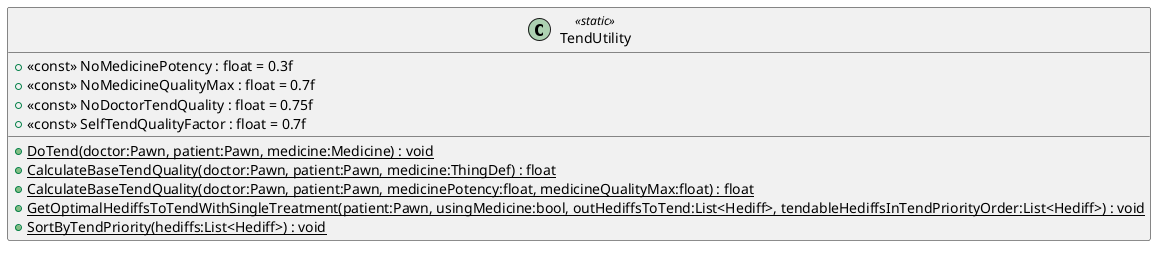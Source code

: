 @startuml
class TendUtility <<static>> {
    + <<const>> NoMedicinePotency : float = 0.3f
    + <<const>> NoMedicineQualityMax : float = 0.7f
    + <<const>> NoDoctorTendQuality : float = 0.75f
    + <<const>> SelfTendQualityFactor : float = 0.7f
    + {static} DoTend(doctor:Pawn, patient:Pawn, medicine:Medicine) : void
    + {static} CalculateBaseTendQuality(doctor:Pawn, patient:Pawn, medicine:ThingDef) : float
    + {static} CalculateBaseTendQuality(doctor:Pawn, patient:Pawn, medicinePotency:float, medicineQualityMax:float) : float
    + {static} GetOptimalHediffsToTendWithSingleTreatment(patient:Pawn, usingMedicine:bool, outHediffsToTend:List<Hediff>, tendableHediffsInTendPriorityOrder:List<Hediff>) : void
    + {static} SortByTendPriority(hediffs:List<Hediff>) : void
}
@enduml
